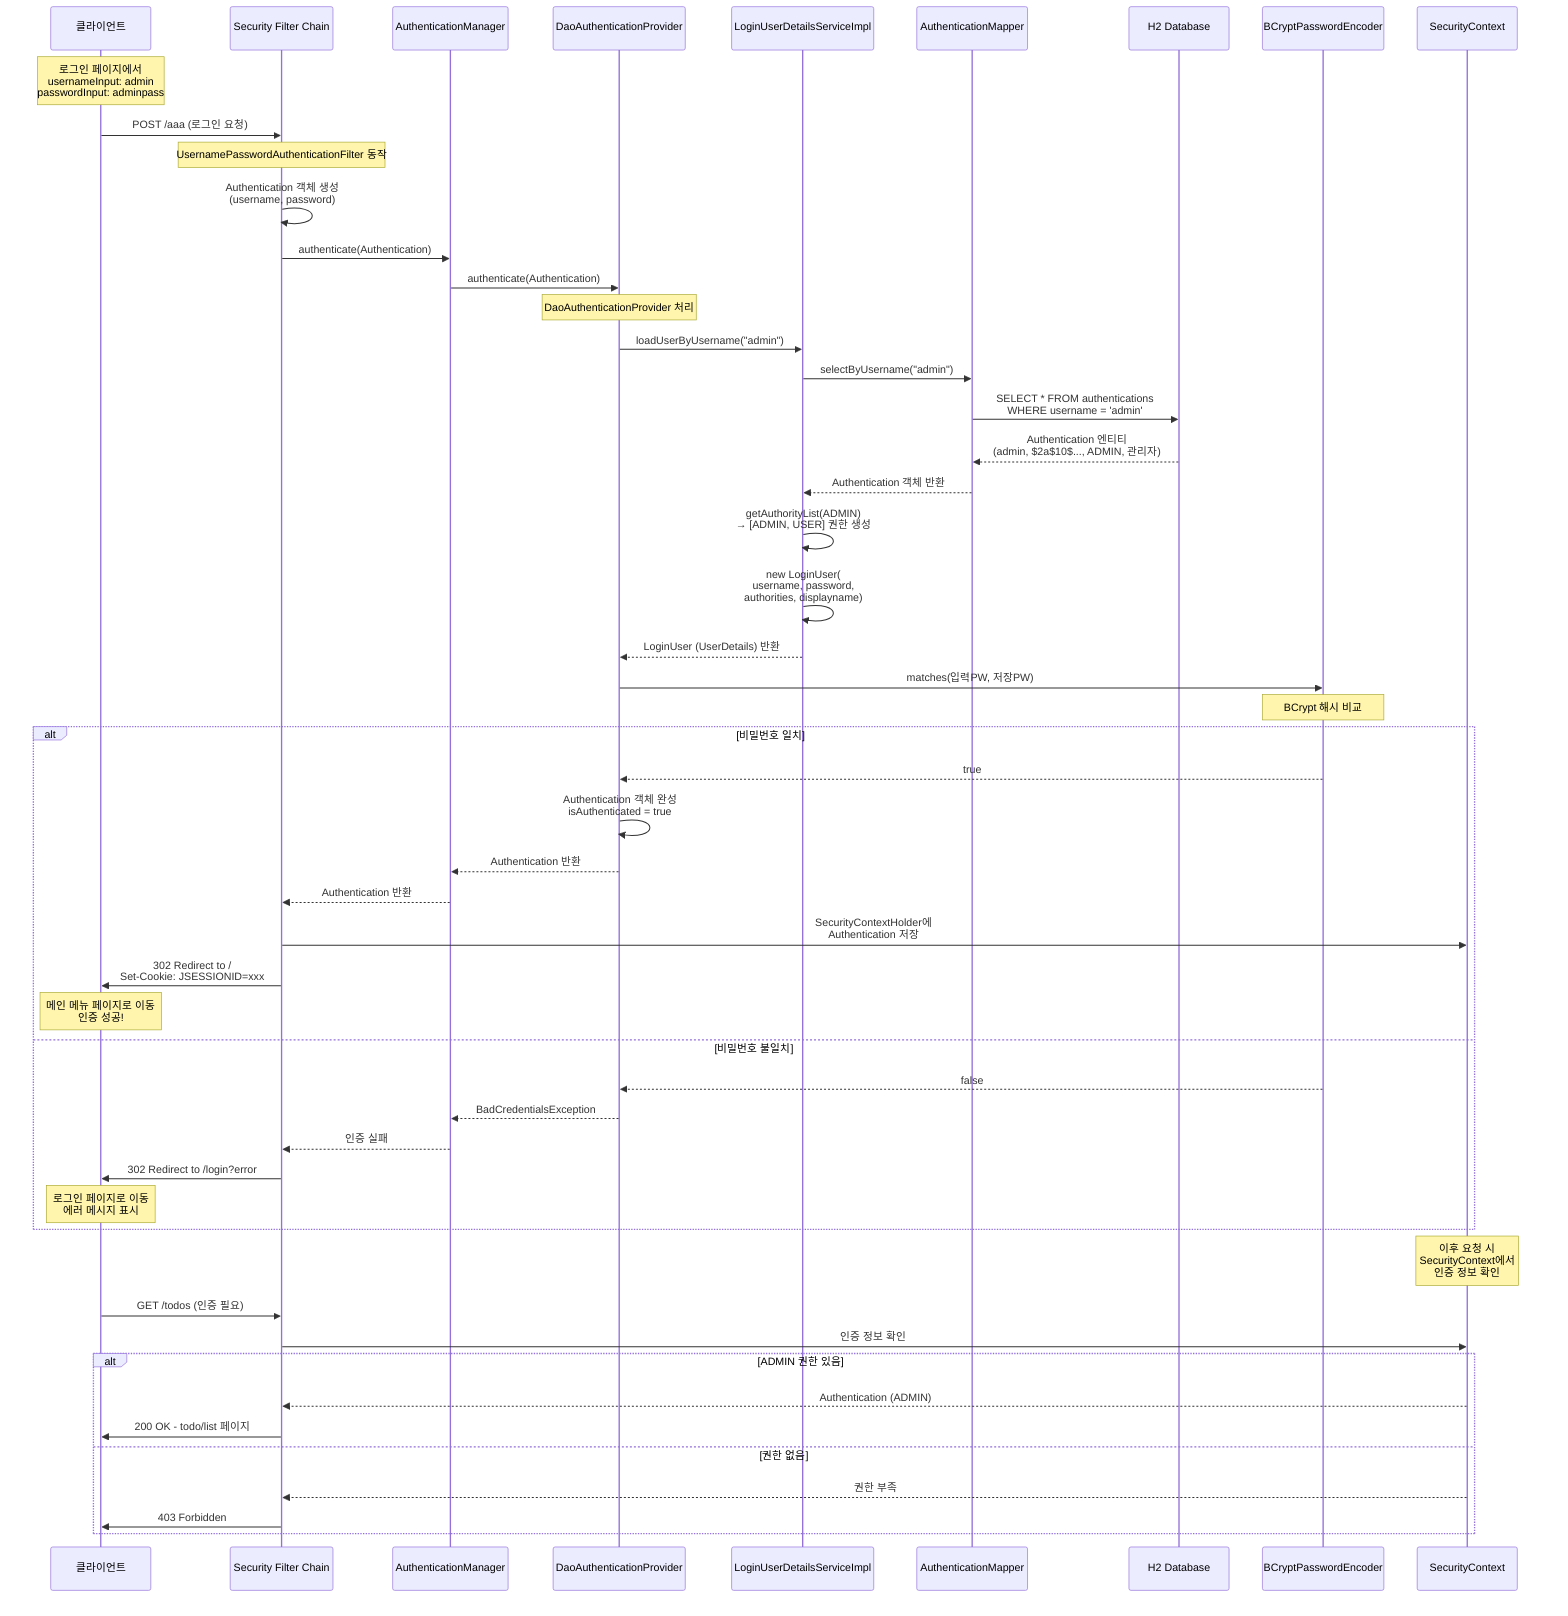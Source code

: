 sequenceDiagram
    participant Client as 클라이언트
    participant Filter as Security Filter Chain
    participant AuthMgr as AuthenticationManager
    participant Provider as DaoAuthenticationProvider
    participant UserService as LoginUserDetailsServiceImpl
    participant Mapper as AuthenticationMapper
    participant DB as H2 Database
    participant Encoder as BCryptPasswordEncoder
    participant Context as SecurityContext
    
    Note over Client: 로그인 페이지에서<br/>usernameInput: admin<br/>passwordInput: adminpass
    
    Client->>Filter: POST /aaa (로그인 요청)
    Note over Filter: UsernamePasswordAuthenticationFilter 동작
    
    Filter->>Filter: Authentication 객체 생성<br/>(username, password)
    
    Filter->>AuthMgr: authenticate(Authentication)
    
    AuthMgr->>Provider: authenticate(Authentication)
    Note over Provider: DaoAuthenticationProvider 처리
    
    Provider->>UserService: loadUserByUsername("admin")
    
    UserService->>Mapper: selectByUsername("admin")
    
    Mapper->>DB: SELECT * FROM authentications<br/>WHERE username = 'admin'
    
    DB-->>Mapper: Authentication 엔티티<br/>(admin, $2a$10$..., ADMIN, 관리자)
    
    Mapper-->>UserService: Authentication 객체 반환
    
    UserService->>UserService: getAuthorityList(ADMIN)<br/>→ [ADMIN, USER] 권한 생성
    
    UserService->>UserService: new LoginUser(<br/>username, password,<br/>authorities, displayname)
    
    UserService-->>Provider: LoginUser (UserDetails) 반환
    
    Provider->>Encoder: matches(입력PW, 저장PW)
    Note over Encoder: BCrypt 해시 비교
    
    alt 비밀번호 일치
        Encoder-->>Provider: true
        
        Provider->>Provider: Authentication 객체 완성<br/>isAuthenticated = true
        
        Provider-->>AuthMgr: Authentication 반환
        
        AuthMgr-->>Filter: Authentication 반환
        
        Filter->>Context: SecurityContextHolder에<br/>Authentication 저장
        
        Filter->>Client: 302 Redirect to /<br/>Set-Cookie: JSESSIONID=xxx
        
        Note over Client: 메인 메뉴 페이지로 이동<br/>인증 성공!
        
    else 비밀번호 불일치
        Encoder-->>Provider: false
        
        Provider-->>AuthMgr: BadCredentialsException
        
        AuthMgr-->>Filter: 인증 실패
        
        Filter->>Client: 302 Redirect to /login?error
        
        Note over Client: 로그인 페이지로 이동<br/>에러 메시지 표시
    end
    
    Note over Context: 이후 요청 시<br/>SecurityContext에서<br/>인증 정보 확인
    
    Client->>Filter: GET /todos (인증 필요)
    
    Filter->>Context: 인증 정보 확인
    
    alt ADMIN 권한 있음
        Context-->>Filter: Authentication (ADMIN)
        Filter->>Client: 200 OK - todo/list 페이지
    else 권한 없음
        Context-->>Filter: 권한 부족
        Filter->>Client: 403 Forbidden
    end